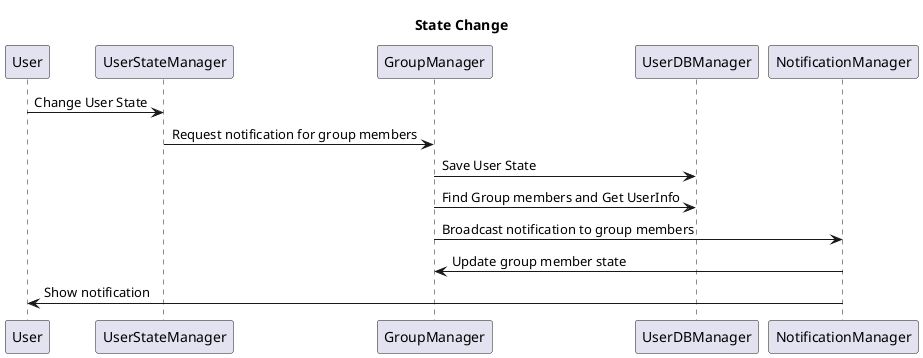 @startuml
title State Change
User -> UserStateManager : Change User State
UserStateManager -> GroupManager : Request notification for group members
GroupManager -> UserDBManager : Save User State
GroupManager -> UserDBManager : Find Group members and Get UserInfo
GroupManager -> NotificationManager : Broadcast notification to group members
NotificationManager -> GroupManager : Update group member state
NotificationManager -> User : Show notification 
@enduml